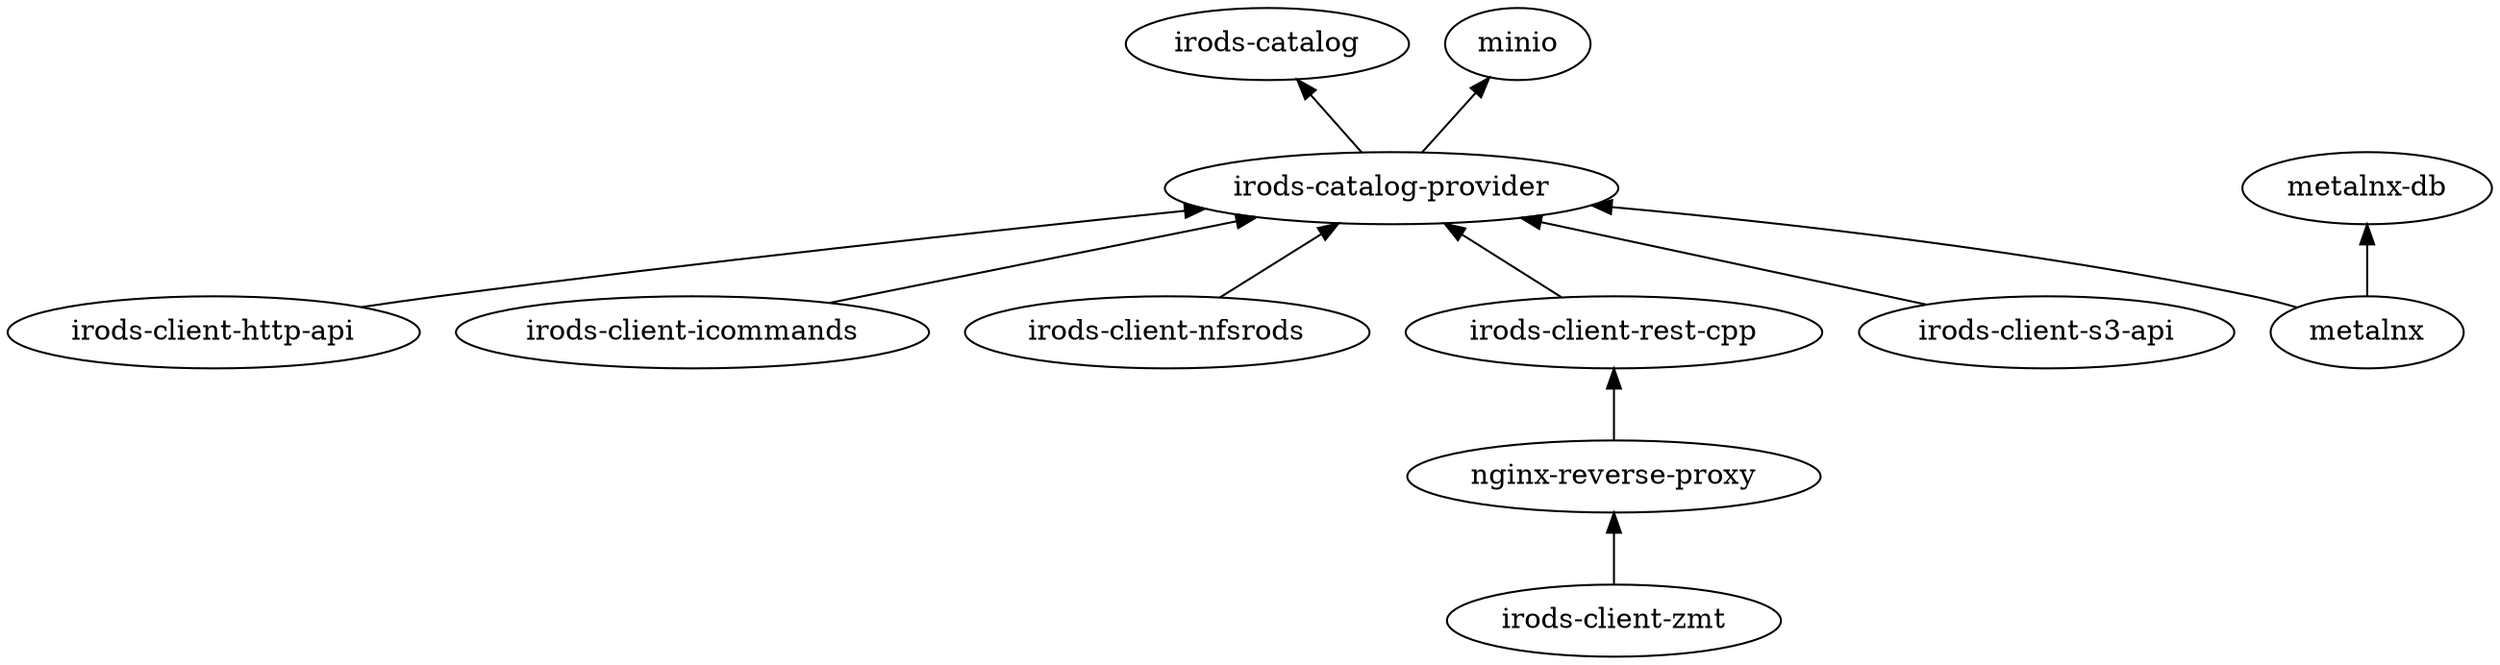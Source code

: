 digraph G {

  rankdir="BT"

  catalog    [label = "irods-catalog"];
  provider   [label = "irods-catalog-provider"];
  http       [label = "irods-client-http-api"];
  icommands  [label = "irods-client-icommands"];
  nfsrods    [label = "irods-client-nfsrods"];
  nginx      [label = "nginx-reverse-proxy"];
  rest       [label = "irods-client-rest-cpp"];
  s3         [label = "irods-client-s3-api"];
  zmt        [label = "irods-client-zmt"];
  metalnxdb  [label = "metalnx-db"];
  metalnx    [label = "metalnx"];
  minio      [label = "minio"];

  provider -> catalog;
  icommands -> provider;
  rest -> provider;
  nginx -> rest;
  zmt -> nginx;
  metalnx -> metalnxdb;
  metalnx -> provider;
  http -> provider;
  s3 -> provider;
  nfsrods -> provider;
  provider -> minio;

}
